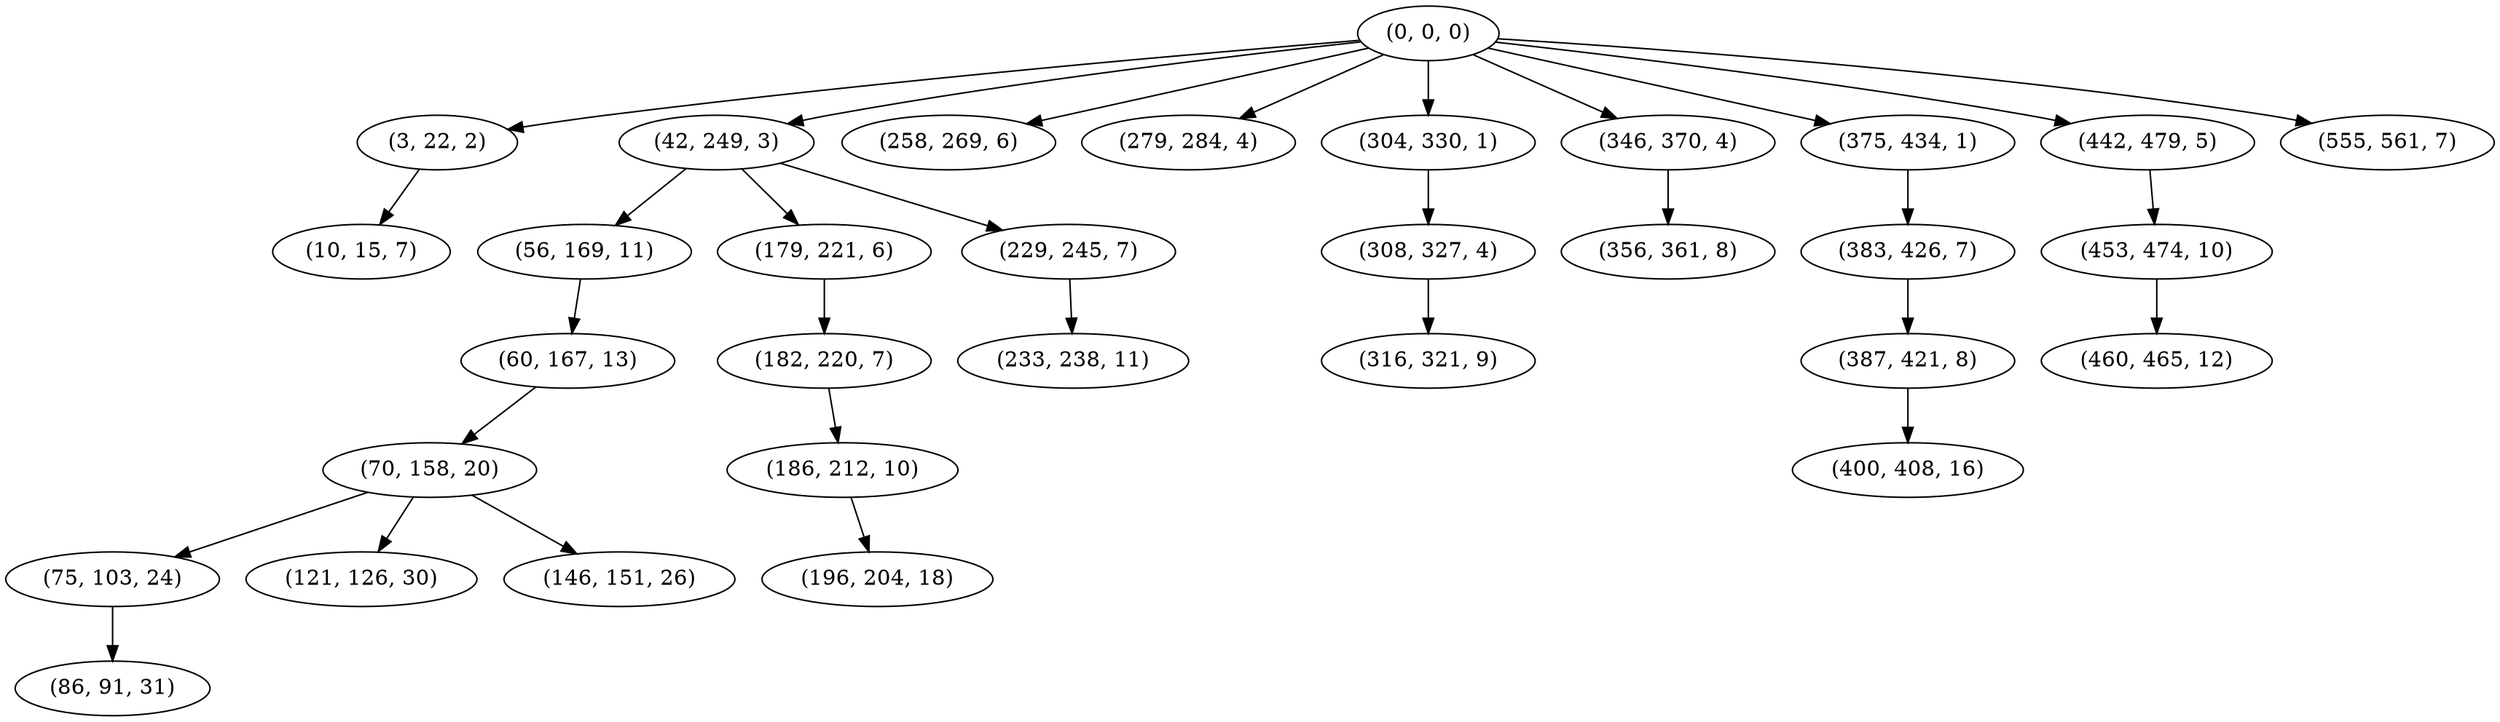 digraph tree {
    "(0, 0, 0)";
    "(3, 22, 2)";
    "(10, 15, 7)";
    "(42, 249, 3)";
    "(56, 169, 11)";
    "(60, 167, 13)";
    "(70, 158, 20)";
    "(75, 103, 24)";
    "(86, 91, 31)";
    "(121, 126, 30)";
    "(146, 151, 26)";
    "(179, 221, 6)";
    "(182, 220, 7)";
    "(186, 212, 10)";
    "(196, 204, 18)";
    "(229, 245, 7)";
    "(233, 238, 11)";
    "(258, 269, 6)";
    "(279, 284, 4)";
    "(304, 330, 1)";
    "(308, 327, 4)";
    "(316, 321, 9)";
    "(346, 370, 4)";
    "(356, 361, 8)";
    "(375, 434, 1)";
    "(383, 426, 7)";
    "(387, 421, 8)";
    "(400, 408, 16)";
    "(442, 479, 5)";
    "(453, 474, 10)";
    "(460, 465, 12)";
    "(555, 561, 7)";
    "(0, 0, 0)" -> "(3, 22, 2)";
    "(0, 0, 0)" -> "(42, 249, 3)";
    "(0, 0, 0)" -> "(258, 269, 6)";
    "(0, 0, 0)" -> "(279, 284, 4)";
    "(0, 0, 0)" -> "(304, 330, 1)";
    "(0, 0, 0)" -> "(346, 370, 4)";
    "(0, 0, 0)" -> "(375, 434, 1)";
    "(0, 0, 0)" -> "(442, 479, 5)";
    "(0, 0, 0)" -> "(555, 561, 7)";
    "(3, 22, 2)" -> "(10, 15, 7)";
    "(42, 249, 3)" -> "(56, 169, 11)";
    "(42, 249, 3)" -> "(179, 221, 6)";
    "(42, 249, 3)" -> "(229, 245, 7)";
    "(56, 169, 11)" -> "(60, 167, 13)";
    "(60, 167, 13)" -> "(70, 158, 20)";
    "(70, 158, 20)" -> "(75, 103, 24)";
    "(70, 158, 20)" -> "(121, 126, 30)";
    "(70, 158, 20)" -> "(146, 151, 26)";
    "(75, 103, 24)" -> "(86, 91, 31)";
    "(179, 221, 6)" -> "(182, 220, 7)";
    "(182, 220, 7)" -> "(186, 212, 10)";
    "(186, 212, 10)" -> "(196, 204, 18)";
    "(229, 245, 7)" -> "(233, 238, 11)";
    "(304, 330, 1)" -> "(308, 327, 4)";
    "(308, 327, 4)" -> "(316, 321, 9)";
    "(346, 370, 4)" -> "(356, 361, 8)";
    "(375, 434, 1)" -> "(383, 426, 7)";
    "(383, 426, 7)" -> "(387, 421, 8)";
    "(387, 421, 8)" -> "(400, 408, 16)";
    "(442, 479, 5)" -> "(453, 474, 10)";
    "(453, 474, 10)" -> "(460, 465, 12)";
}
